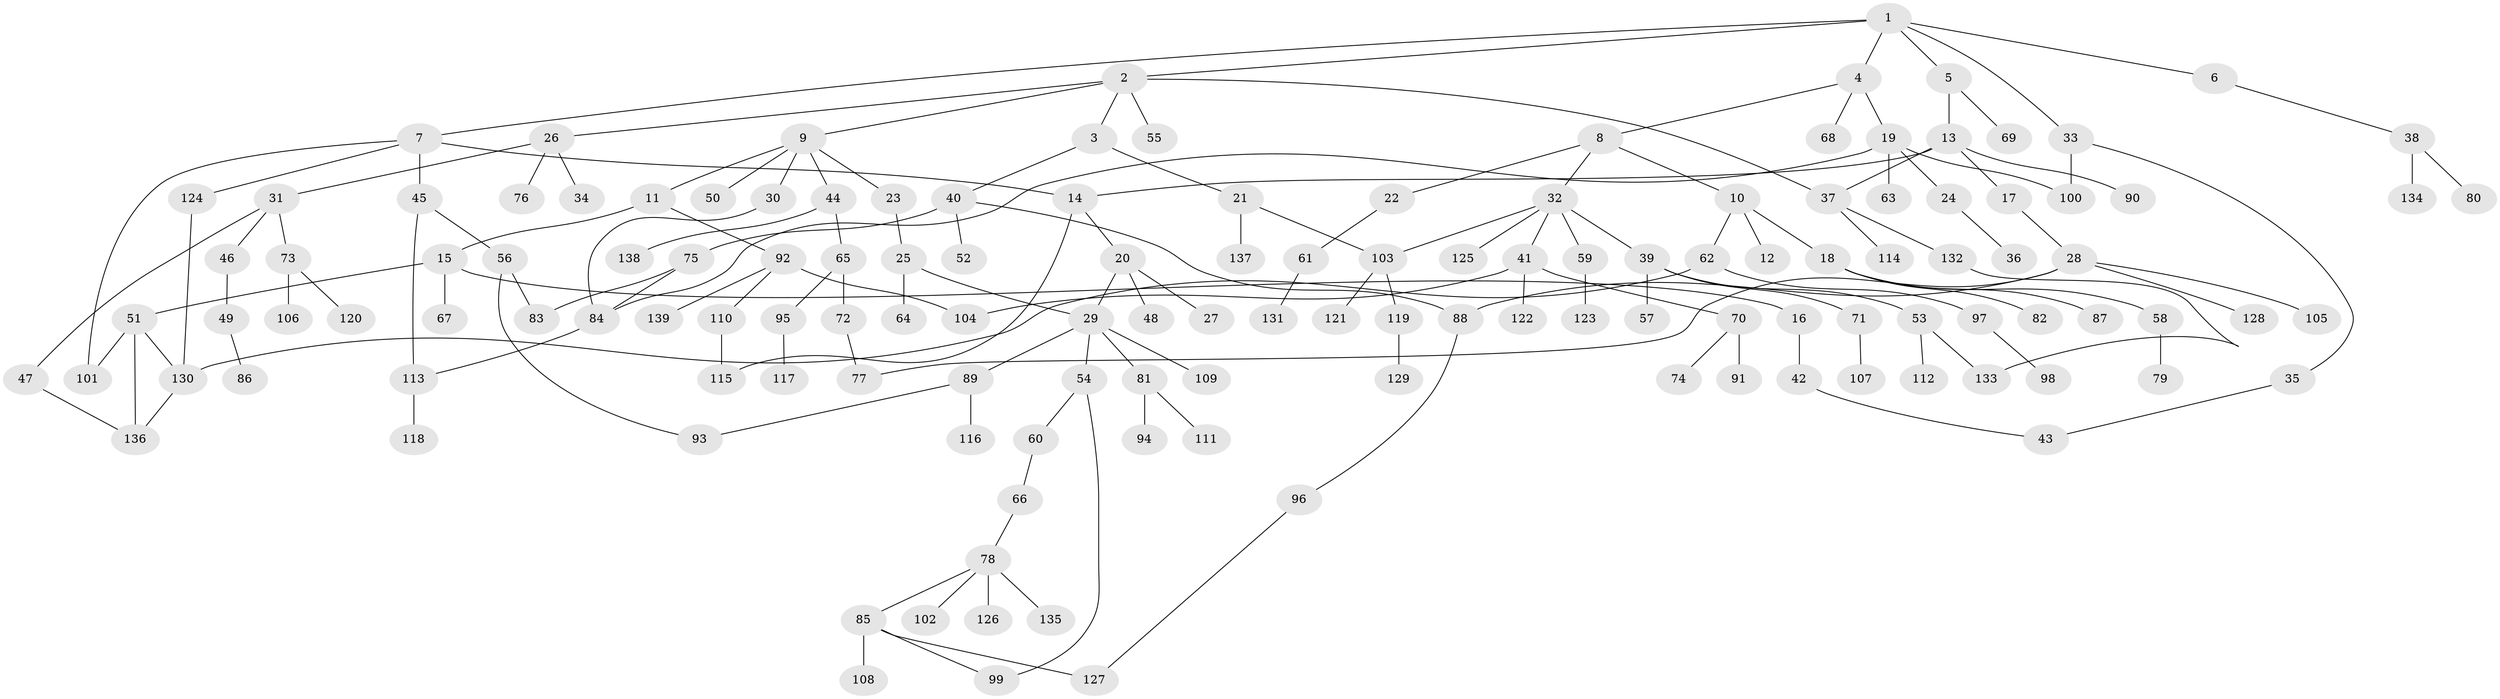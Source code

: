 // coarse degree distribution, {6: 0.01020408163265306, 5: 0.05102040816326531, 3: 0.2653061224489796, 2: 0.35714285714285715, 4: 0.10204081632653061, 1: 0.21428571428571427}
// Generated by graph-tools (version 1.1) at 2025/49/03/04/25 22:49:09]
// undirected, 139 vertices, 161 edges
graph export_dot {
  node [color=gray90,style=filled];
  1;
  2;
  3;
  4;
  5;
  6;
  7;
  8;
  9;
  10;
  11;
  12;
  13;
  14;
  15;
  16;
  17;
  18;
  19;
  20;
  21;
  22;
  23;
  24;
  25;
  26;
  27;
  28;
  29;
  30;
  31;
  32;
  33;
  34;
  35;
  36;
  37;
  38;
  39;
  40;
  41;
  42;
  43;
  44;
  45;
  46;
  47;
  48;
  49;
  50;
  51;
  52;
  53;
  54;
  55;
  56;
  57;
  58;
  59;
  60;
  61;
  62;
  63;
  64;
  65;
  66;
  67;
  68;
  69;
  70;
  71;
  72;
  73;
  74;
  75;
  76;
  77;
  78;
  79;
  80;
  81;
  82;
  83;
  84;
  85;
  86;
  87;
  88;
  89;
  90;
  91;
  92;
  93;
  94;
  95;
  96;
  97;
  98;
  99;
  100;
  101;
  102;
  103;
  104;
  105;
  106;
  107;
  108;
  109;
  110;
  111;
  112;
  113;
  114;
  115;
  116;
  117;
  118;
  119;
  120;
  121;
  122;
  123;
  124;
  125;
  126;
  127;
  128;
  129;
  130;
  131;
  132;
  133;
  134;
  135;
  136;
  137;
  138;
  139;
  1 -- 2;
  1 -- 4;
  1 -- 5;
  1 -- 6;
  1 -- 7;
  1 -- 33;
  2 -- 3;
  2 -- 9;
  2 -- 26;
  2 -- 37;
  2 -- 55;
  3 -- 21;
  3 -- 40;
  4 -- 8;
  4 -- 19;
  4 -- 68;
  5 -- 13;
  5 -- 69;
  6 -- 38;
  7 -- 14;
  7 -- 45;
  7 -- 101;
  7 -- 124;
  8 -- 10;
  8 -- 22;
  8 -- 32;
  9 -- 11;
  9 -- 23;
  9 -- 30;
  9 -- 44;
  9 -- 50;
  10 -- 12;
  10 -- 18;
  10 -- 62;
  11 -- 15;
  11 -- 92;
  13 -- 17;
  13 -- 90;
  13 -- 37;
  13 -- 14;
  14 -- 20;
  14 -- 115;
  15 -- 16;
  15 -- 51;
  15 -- 67;
  16 -- 42;
  17 -- 28;
  18 -- 58;
  18 -- 82;
  18 -- 87;
  19 -- 24;
  19 -- 63;
  19 -- 100;
  19 -- 84;
  20 -- 27;
  20 -- 29;
  20 -- 48;
  21 -- 103;
  21 -- 137;
  22 -- 61;
  23 -- 25;
  24 -- 36;
  25 -- 64;
  25 -- 29;
  26 -- 31;
  26 -- 34;
  26 -- 76;
  28 -- 88;
  28 -- 105;
  28 -- 128;
  28 -- 77;
  29 -- 54;
  29 -- 81;
  29 -- 89;
  29 -- 109;
  30 -- 84;
  31 -- 46;
  31 -- 47;
  31 -- 73;
  32 -- 39;
  32 -- 41;
  32 -- 59;
  32 -- 125;
  32 -- 103;
  33 -- 35;
  33 -- 100;
  35 -- 43;
  37 -- 114;
  37 -- 132;
  38 -- 80;
  38 -- 134;
  39 -- 53;
  39 -- 57;
  39 -- 71;
  40 -- 52;
  40 -- 75;
  40 -- 88;
  41 -- 70;
  41 -- 122;
  41 -- 104;
  42 -- 43;
  44 -- 65;
  44 -- 138;
  45 -- 56;
  45 -- 113;
  46 -- 49;
  47 -- 136;
  49 -- 86;
  51 -- 101;
  51 -- 136;
  51 -- 130;
  53 -- 112;
  53 -- 133;
  54 -- 60;
  54 -- 99;
  56 -- 83;
  56 -- 93;
  58 -- 79;
  59 -- 123;
  60 -- 66;
  61 -- 131;
  62 -- 97;
  62 -- 130;
  65 -- 72;
  65 -- 95;
  66 -- 78;
  70 -- 74;
  70 -- 91;
  71 -- 107;
  72 -- 77;
  73 -- 106;
  73 -- 120;
  75 -- 84;
  75 -- 83;
  78 -- 85;
  78 -- 102;
  78 -- 126;
  78 -- 135;
  81 -- 94;
  81 -- 111;
  84 -- 113;
  85 -- 108;
  85 -- 127;
  85 -- 99;
  88 -- 96;
  89 -- 116;
  89 -- 93;
  92 -- 104;
  92 -- 110;
  92 -- 139;
  95 -- 117;
  96 -- 127;
  97 -- 98;
  103 -- 119;
  103 -- 121;
  110 -- 115;
  113 -- 118;
  119 -- 129;
  124 -- 130;
  130 -- 136;
  132 -- 133;
}
